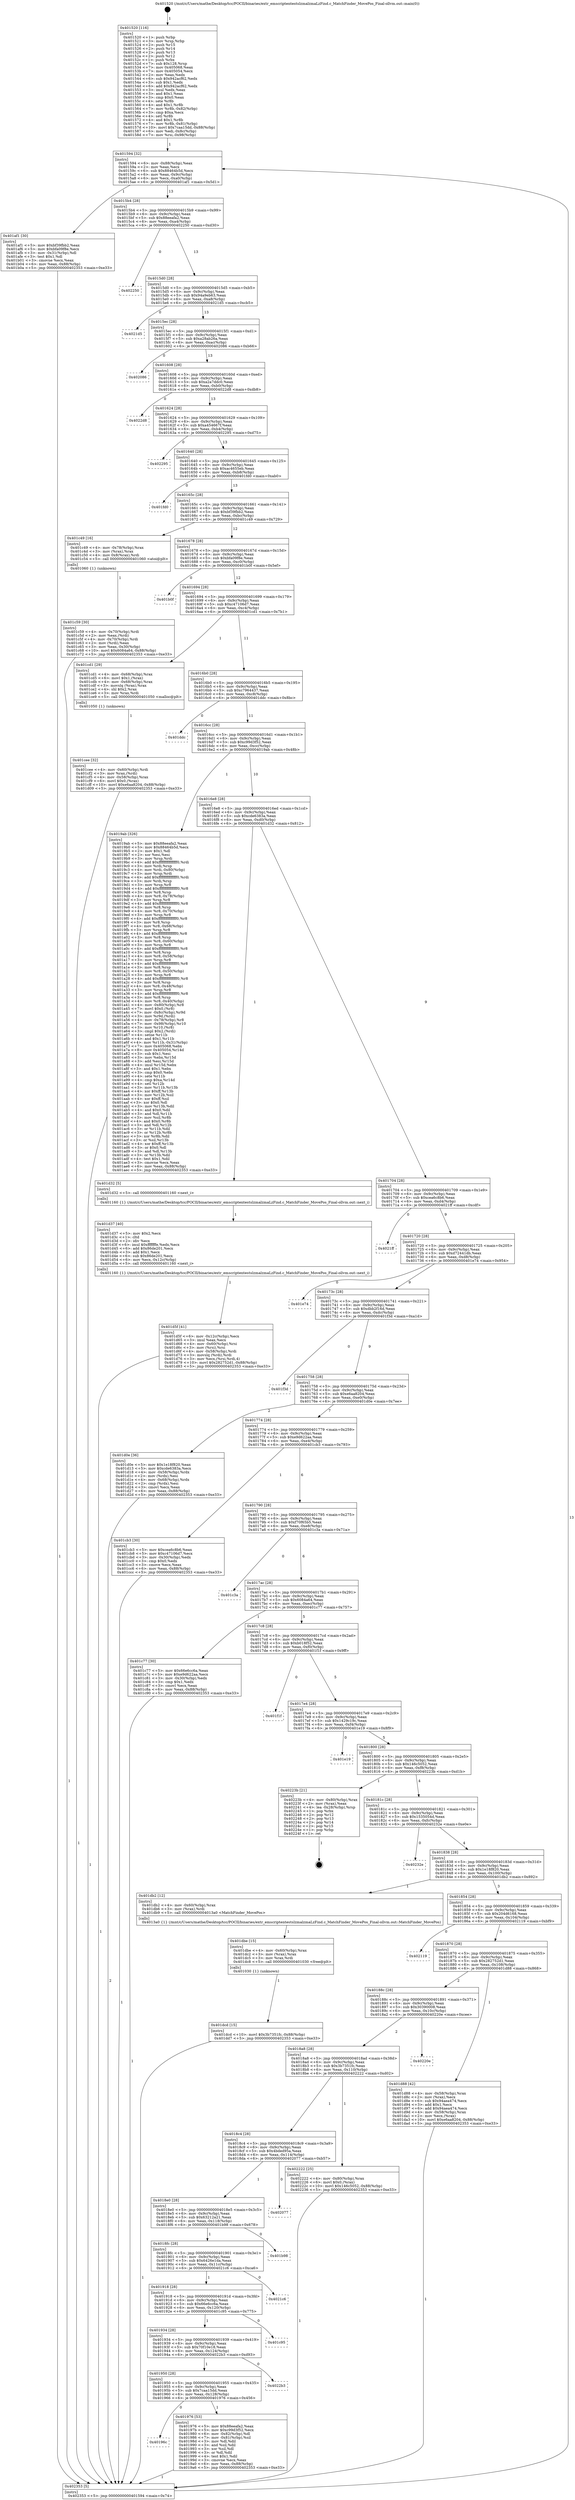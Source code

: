 digraph "0x401520" {
  label = "0x401520 (/mnt/c/Users/mathe/Desktop/tcc/POCII/binaries/extr_emscriptentestslzmalzmaLzFind.c_MatchFinder_MovePos_Final-ollvm.out::main(0))"
  labelloc = "t"
  node[shape=record]

  Entry [label="",width=0.3,height=0.3,shape=circle,fillcolor=black,style=filled]
  "0x401594" [label="{
     0x401594 [32]\l
     | [instrs]\l
     &nbsp;&nbsp;0x401594 \<+6\>: mov -0x88(%rbp),%eax\l
     &nbsp;&nbsp;0x40159a \<+2\>: mov %eax,%ecx\l
     &nbsp;&nbsp;0x40159c \<+6\>: sub $0x88464b5d,%ecx\l
     &nbsp;&nbsp;0x4015a2 \<+6\>: mov %eax,-0x9c(%rbp)\l
     &nbsp;&nbsp;0x4015a8 \<+6\>: mov %ecx,-0xa0(%rbp)\l
     &nbsp;&nbsp;0x4015ae \<+6\>: je 0000000000401af1 \<main+0x5d1\>\l
  }"]
  "0x401af1" [label="{
     0x401af1 [30]\l
     | [instrs]\l
     &nbsp;&nbsp;0x401af1 \<+5\>: mov $0xbf39fbb2,%eax\l
     &nbsp;&nbsp;0x401af6 \<+5\>: mov $0xbfa09f8e,%ecx\l
     &nbsp;&nbsp;0x401afb \<+3\>: mov -0x31(%rbp),%dl\l
     &nbsp;&nbsp;0x401afe \<+3\>: test $0x1,%dl\l
     &nbsp;&nbsp;0x401b01 \<+3\>: cmovne %ecx,%eax\l
     &nbsp;&nbsp;0x401b04 \<+6\>: mov %eax,-0x88(%rbp)\l
     &nbsp;&nbsp;0x401b0a \<+5\>: jmp 0000000000402353 \<main+0xe33\>\l
  }"]
  "0x4015b4" [label="{
     0x4015b4 [28]\l
     | [instrs]\l
     &nbsp;&nbsp;0x4015b4 \<+5\>: jmp 00000000004015b9 \<main+0x99\>\l
     &nbsp;&nbsp;0x4015b9 \<+6\>: mov -0x9c(%rbp),%eax\l
     &nbsp;&nbsp;0x4015bf \<+5\>: sub $0x88eeafa2,%eax\l
     &nbsp;&nbsp;0x4015c4 \<+6\>: mov %eax,-0xa4(%rbp)\l
     &nbsp;&nbsp;0x4015ca \<+6\>: je 0000000000402250 \<main+0xd30\>\l
  }"]
  Exit [label="",width=0.3,height=0.3,shape=circle,fillcolor=black,style=filled,peripheries=2]
  "0x402250" [label="{
     0x402250\l
  }", style=dashed]
  "0x4015d0" [label="{
     0x4015d0 [28]\l
     | [instrs]\l
     &nbsp;&nbsp;0x4015d0 \<+5\>: jmp 00000000004015d5 \<main+0xb5\>\l
     &nbsp;&nbsp;0x4015d5 \<+6\>: mov -0x9c(%rbp),%eax\l
     &nbsp;&nbsp;0x4015db \<+5\>: sub $0x94a9eb63,%eax\l
     &nbsp;&nbsp;0x4015e0 \<+6\>: mov %eax,-0xa8(%rbp)\l
     &nbsp;&nbsp;0x4015e6 \<+6\>: je 00000000004021d5 \<main+0xcb5\>\l
  }"]
  "0x401dcd" [label="{
     0x401dcd [15]\l
     | [instrs]\l
     &nbsp;&nbsp;0x401dcd \<+10\>: movl $0x3b7351fc,-0x88(%rbp)\l
     &nbsp;&nbsp;0x401dd7 \<+5\>: jmp 0000000000402353 \<main+0xe33\>\l
  }"]
  "0x4021d5" [label="{
     0x4021d5\l
  }", style=dashed]
  "0x4015ec" [label="{
     0x4015ec [28]\l
     | [instrs]\l
     &nbsp;&nbsp;0x4015ec \<+5\>: jmp 00000000004015f1 \<main+0xd1\>\l
     &nbsp;&nbsp;0x4015f1 \<+6\>: mov -0x9c(%rbp),%eax\l
     &nbsp;&nbsp;0x4015f7 \<+5\>: sub $0xa28ab26a,%eax\l
     &nbsp;&nbsp;0x4015fc \<+6\>: mov %eax,-0xac(%rbp)\l
     &nbsp;&nbsp;0x401602 \<+6\>: je 0000000000402086 \<main+0xb66\>\l
  }"]
  "0x401dbe" [label="{
     0x401dbe [15]\l
     | [instrs]\l
     &nbsp;&nbsp;0x401dbe \<+4\>: mov -0x60(%rbp),%rax\l
     &nbsp;&nbsp;0x401dc2 \<+3\>: mov (%rax),%rax\l
     &nbsp;&nbsp;0x401dc5 \<+3\>: mov %rax,%rdi\l
     &nbsp;&nbsp;0x401dc8 \<+5\>: call 0000000000401030 \<free@plt\>\l
     | [calls]\l
     &nbsp;&nbsp;0x401030 \{1\} (unknown)\l
  }"]
  "0x402086" [label="{
     0x402086\l
  }", style=dashed]
  "0x401608" [label="{
     0x401608 [28]\l
     | [instrs]\l
     &nbsp;&nbsp;0x401608 \<+5\>: jmp 000000000040160d \<main+0xed\>\l
     &nbsp;&nbsp;0x40160d \<+6\>: mov -0x9c(%rbp),%eax\l
     &nbsp;&nbsp;0x401613 \<+5\>: sub $0xa2a7ddc0,%eax\l
     &nbsp;&nbsp;0x401618 \<+6\>: mov %eax,-0xb0(%rbp)\l
     &nbsp;&nbsp;0x40161e \<+6\>: je 00000000004022d8 \<main+0xdb8\>\l
  }"]
  "0x401d5f" [label="{
     0x401d5f [41]\l
     | [instrs]\l
     &nbsp;&nbsp;0x401d5f \<+6\>: mov -0x12c(%rbp),%ecx\l
     &nbsp;&nbsp;0x401d65 \<+3\>: imul %eax,%ecx\l
     &nbsp;&nbsp;0x401d68 \<+4\>: mov -0x60(%rbp),%rsi\l
     &nbsp;&nbsp;0x401d6c \<+3\>: mov (%rsi),%rsi\l
     &nbsp;&nbsp;0x401d6f \<+4\>: mov -0x58(%rbp),%rdi\l
     &nbsp;&nbsp;0x401d73 \<+3\>: movslq (%rdi),%rdi\l
     &nbsp;&nbsp;0x401d76 \<+3\>: mov %ecx,(%rsi,%rdi,4)\l
     &nbsp;&nbsp;0x401d79 \<+10\>: movl $0x282752d1,-0x88(%rbp)\l
     &nbsp;&nbsp;0x401d83 \<+5\>: jmp 0000000000402353 \<main+0xe33\>\l
  }"]
  "0x4022d8" [label="{
     0x4022d8\l
  }", style=dashed]
  "0x401624" [label="{
     0x401624 [28]\l
     | [instrs]\l
     &nbsp;&nbsp;0x401624 \<+5\>: jmp 0000000000401629 \<main+0x109\>\l
     &nbsp;&nbsp;0x401629 \<+6\>: mov -0x9c(%rbp),%eax\l
     &nbsp;&nbsp;0x40162f \<+5\>: sub $0xa454667f,%eax\l
     &nbsp;&nbsp;0x401634 \<+6\>: mov %eax,-0xb4(%rbp)\l
     &nbsp;&nbsp;0x40163a \<+6\>: je 0000000000402295 \<main+0xd75\>\l
  }"]
  "0x401d37" [label="{
     0x401d37 [40]\l
     | [instrs]\l
     &nbsp;&nbsp;0x401d37 \<+5\>: mov $0x2,%ecx\l
     &nbsp;&nbsp;0x401d3c \<+1\>: cltd\l
     &nbsp;&nbsp;0x401d3d \<+2\>: idiv %ecx\l
     &nbsp;&nbsp;0x401d3f \<+6\>: imul $0xfffffffe,%edx,%ecx\l
     &nbsp;&nbsp;0x401d45 \<+6\>: add $0x86de201,%ecx\l
     &nbsp;&nbsp;0x401d4b \<+3\>: add $0x1,%ecx\l
     &nbsp;&nbsp;0x401d4e \<+6\>: sub $0x86de201,%ecx\l
     &nbsp;&nbsp;0x401d54 \<+6\>: mov %ecx,-0x12c(%rbp)\l
     &nbsp;&nbsp;0x401d5a \<+5\>: call 0000000000401160 \<next_i\>\l
     | [calls]\l
     &nbsp;&nbsp;0x401160 \{1\} (/mnt/c/Users/mathe/Desktop/tcc/POCII/binaries/extr_emscriptentestslzmalzmaLzFind.c_MatchFinder_MovePos_Final-ollvm.out::next_i)\l
  }"]
  "0x402295" [label="{
     0x402295\l
  }", style=dashed]
  "0x401640" [label="{
     0x401640 [28]\l
     | [instrs]\l
     &nbsp;&nbsp;0x401640 \<+5\>: jmp 0000000000401645 \<main+0x125\>\l
     &nbsp;&nbsp;0x401645 \<+6\>: mov -0x9c(%rbp),%eax\l
     &nbsp;&nbsp;0x40164b \<+5\>: sub $0xac4655eb,%eax\l
     &nbsp;&nbsp;0x401650 \<+6\>: mov %eax,-0xb8(%rbp)\l
     &nbsp;&nbsp;0x401656 \<+6\>: je 0000000000401fd0 \<main+0xab0\>\l
  }"]
  "0x401cee" [label="{
     0x401cee [32]\l
     | [instrs]\l
     &nbsp;&nbsp;0x401cee \<+4\>: mov -0x60(%rbp),%rdi\l
     &nbsp;&nbsp;0x401cf2 \<+3\>: mov %rax,(%rdi)\l
     &nbsp;&nbsp;0x401cf5 \<+4\>: mov -0x58(%rbp),%rax\l
     &nbsp;&nbsp;0x401cf9 \<+6\>: movl $0x0,(%rax)\l
     &nbsp;&nbsp;0x401cff \<+10\>: movl $0xe6aa8204,-0x88(%rbp)\l
     &nbsp;&nbsp;0x401d09 \<+5\>: jmp 0000000000402353 \<main+0xe33\>\l
  }"]
  "0x401fd0" [label="{
     0x401fd0\l
  }", style=dashed]
  "0x40165c" [label="{
     0x40165c [28]\l
     | [instrs]\l
     &nbsp;&nbsp;0x40165c \<+5\>: jmp 0000000000401661 \<main+0x141\>\l
     &nbsp;&nbsp;0x401661 \<+6\>: mov -0x9c(%rbp),%eax\l
     &nbsp;&nbsp;0x401667 \<+5\>: sub $0xbf39fbb2,%eax\l
     &nbsp;&nbsp;0x40166c \<+6\>: mov %eax,-0xbc(%rbp)\l
     &nbsp;&nbsp;0x401672 \<+6\>: je 0000000000401c49 \<main+0x729\>\l
  }"]
  "0x401c59" [label="{
     0x401c59 [30]\l
     | [instrs]\l
     &nbsp;&nbsp;0x401c59 \<+4\>: mov -0x70(%rbp),%rdi\l
     &nbsp;&nbsp;0x401c5d \<+2\>: mov %eax,(%rdi)\l
     &nbsp;&nbsp;0x401c5f \<+4\>: mov -0x70(%rbp),%rdi\l
     &nbsp;&nbsp;0x401c63 \<+2\>: mov (%rdi),%eax\l
     &nbsp;&nbsp;0x401c65 \<+3\>: mov %eax,-0x30(%rbp)\l
     &nbsp;&nbsp;0x401c68 \<+10\>: movl $0x6084a64,-0x88(%rbp)\l
     &nbsp;&nbsp;0x401c72 \<+5\>: jmp 0000000000402353 \<main+0xe33\>\l
  }"]
  "0x401c49" [label="{
     0x401c49 [16]\l
     | [instrs]\l
     &nbsp;&nbsp;0x401c49 \<+4\>: mov -0x78(%rbp),%rax\l
     &nbsp;&nbsp;0x401c4d \<+3\>: mov (%rax),%rax\l
     &nbsp;&nbsp;0x401c50 \<+4\>: mov 0x8(%rax),%rdi\l
     &nbsp;&nbsp;0x401c54 \<+5\>: call 0000000000401060 \<atoi@plt\>\l
     | [calls]\l
     &nbsp;&nbsp;0x401060 \{1\} (unknown)\l
  }"]
  "0x401678" [label="{
     0x401678 [28]\l
     | [instrs]\l
     &nbsp;&nbsp;0x401678 \<+5\>: jmp 000000000040167d \<main+0x15d\>\l
     &nbsp;&nbsp;0x40167d \<+6\>: mov -0x9c(%rbp),%eax\l
     &nbsp;&nbsp;0x401683 \<+5\>: sub $0xbfa09f8e,%eax\l
     &nbsp;&nbsp;0x401688 \<+6\>: mov %eax,-0xc0(%rbp)\l
     &nbsp;&nbsp;0x40168e \<+6\>: je 0000000000401b0f \<main+0x5ef\>\l
  }"]
  "0x401520" [label="{
     0x401520 [116]\l
     | [instrs]\l
     &nbsp;&nbsp;0x401520 \<+1\>: push %rbp\l
     &nbsp;&nbsp;0x401521 \<+3\>: mov %rsp,%rbp\l
     &nbsp;&nbsp;0x401524 \<+2\>: push %r15\l
     &nbsp;&nbsp;0x401526 \<+2\>: push %r14\l
     &nbsp;&nbsp;0x401528 \<+2\>: push %r13\l
     &nbsp;&nbsp;0x40152a \<+2\>: push %r12\l
     &nbsp;&nbsp;0x40152c \<+1\>: push %rbx\l
     &nbsp;&nbsp;0x40152d \<+7\>: sub $0x128,%rsp\l
     &nbsp;&nbsp;0x401534 \<+7\>: mov 0x405068,%eax\l
     &nbsp;&nbsp;0x40153b \<+7\>: mov 0x405054,%ecx\l
     &nbsp;&nbsp;0x401542 \<+2\>: mov %eax,%edx\l
     &nbsp;&nbsp;0x401544 \<+6\>: sub $0x942acf62,%edx\l
     &nbsp;&nbsp;0x40154a \<+3\>: sub $0x1,%edx\l
     &nbsp;&nbsp;0x40154d \<+6\>: add $0x942acf62,%edx\l
     &nbsp;&nbsp;0x401553 \<+3\>: imul %edx,%eax\l
     &nbsp;&nbsp;0x401556 \<+3\>: and $0x1,%eax\l
     &nbsp;&nbsp;0x401559 \<+3\>: cmp $0x0,%eax\l
     &nbsp;&nbsp;0x40155c \<+4\>: sete %r8b\l
     &nbsp;&nbsp;0x401560 \<+4\>: and $0x1,%r8b\l
     &nbsp;&nbsp;0x401564 \<+7\>: mov %r8b,-0x82(%rbp)\l
     &nbsp;&nbsp;0x40156b \<+3\>: cmp $0xa,%ecx\l
     &nbsp;&nbsp;0x40156e \<+4\>: setl %r8b\l
     &nbsp;&nbsp;0x401572 \<+4\>: and $0x1,%r8b\l
     &nbsp;&nbsp;0x401576 \<+7\>: mov %r8b,-0x81(%rbp)\l
     &nbsp;&nbsp;0x40157d \<+10\>: movl $0x7caa15dd,-0x88(%rbp)\l
     &nbsp;&nbsp;0x401587 \<+6\>: mov %edi,-0x8c(%rbp)\l
     &nbsp;&nbsp;0x40158d \<+7\>: mov %rsi,-0x98(%rbp)\l
  }"]
  "0x401b0f" [label="{
     0x401b0f\l
  }", style=dashed]
  "0x401694" [label="{
     0x401694 [28]\l
     | [instrs]\l
     &nbsp;&nbsp;0x401694 \<+5\>: jmp 0000000000401699 \<main+0x179\>\l
     &nbsp;&nbsp;0x401699 \<+6\>: mov -0x9c(%rbp),%eax\l
     &nbsp;&nbsp;0x40169f \<+5\>: sub $0xc47106d7,%eax\l
     &nbsp;&nbsp;0x4016a4 \<+6\>: mov %eax,-0xc4(%rbp)\l
     &nbsp;&nbsp;0x4016aa \<+6\>: je 0000000000401cd1 \<main+0x7b1\>\l
  }"]
  "0x402353" [label="{
     0x402353 [5]\l
     | [instrs]\l
     &nbsp;&nbsp;0x402353 \<+5\>: jmp 0000000000401594 \<main+0x74\>\l
  }"]
  "0x401cd1" [label="{
     0x401cd1 [29]\l
     | [instrs]\l
     &nbsp;&nbsp;0x401cd1 \<+4\>: mov -0x68(%rbp),%rax\l
     &nbsp;&nbsp;0x401cd5 \<+6\>: movl $0x1,(%rax)\l
     &nbsp;&nbsp;0x401cdb \<+4\>: mov -0x68(%rbp),%rax\l
     &nbsp;&nbsp;0x401cdf \<+3\>: movslq (%rax),%rax\l
     &nbsp;&nbsp;0x401ce2 \<+4\>: shl $0x2,%rax\l
     &nbsp;&nbsp;0x401ce6 \<+3\>: mov %rax,%rdi\l
     &nbsp;&nbsp;0x401ce9 \<+5\>: call 0000000000401050 \<malloc@plt\>\l
     | [calls]\l
     &nbsp;&nbsp;0x401050 \{1\} (unknown)\l
  }"]
  "0x4016b0" [label="{
     0x4016b0 [28]\l
     | [instrs]\l
     &nbsp;&nbsp;0x4016b0 \<+5\>: jmp 00000000004016b5 \<main+0x195\>\l
     &nbsp;&nbsp;0x4016b5 \<+6\>: mov -0x9c(%rbp),%eax\l
     &nbsp;&nbsp;0x4016bb \<+5\>: sub $0xc7964437,%eax\l
     &nbsp;&nbsp;0x4016c0 \<+6\>: mov %eax,-0xc8(%rbp)\l
     &nbsp;&nbsp;0x4016c6 \<+6\>: je 0000000000401ddc \<main+0x8bc\>\l
  }"]
  "0x40196c" [label="{
     0x40196c\l
  }", style=dashed]
  "0x401ddc" [label="{
     0x401ddc\l
  }", style=dashed]
  "0x4016cc" [label="{
     0x4016cc [28]\l
     | [instrs]\l
     &nbsp;&nbsp;0x4016cc \<+5\>: jmp 00000000004016d1 \<main+0x1b1\>\l
     &nbsp;&nbsp;0x4016d1 \<+6\>: mov -0x9c(%rbp),%eax\l
     &nbsp;&nbsp;0x4016d7 \<+5\>: sub $0xc99d3f52,%eax\l
     &nbsp;&nbsp;0x4016dc \<+6\>: mov %eax,-0xcc(%rbp)\l
     &nbsp;&nbsp;0x4016e2 \<+6\>: je 00000000004019ab \<main+0x48b\>\l
  }"]
  "0x401976" [label="{
     0x401976 [53]\l
     | [instrs]\l
     &nbsp;&nbsp;0x401976 \<+5\>: mov $0x88eeafa2,%eax\l
     &nbsp;&nbsp;0x40197b \<+5\>: mov $0xc99d3f52,%ecx\l
     &nbsp;&nbsp;0x401980 \<+6\>: mov -0x82(%rbp),%dl\l
     &nbsp;&nbsp;0x401986 \<+7\>: mov -0x81(%rbp),%sil\l
     &nbsp;&nbsp;0x40198d \<+3\>: mov %dl,%dil\l
     &nbsp;&nbsp;0x401990 \<+3\>: and %sil,%dil\l
     &nbsp;&nbsp;0x401993 \<+3\>: xor %sil,%dl\l
     &nbsp;&nbsp;0x401996 \<+3\>: or %dl,%dil\l
     &nbsp;&nbsp;0x401999 \<+4\>: test $0x1,%dil\l
     &nbsp;&nbsp;0x40199d \<+3\>: cmovne %ecx,%eax\l
     &nbsp;&nbsp;0x4019a0 \<+6\>: mov %eax,-0x88(%rbp)\l
     &nbsp;&nbsp;0x4019a6 \<+5\>: jmp 0000000000402353 \<main+0xe33\>\l
  }"]
  "0x4019ab" [label="{
     0x4019ab [326]\l
     | [instrs]\l
     &nbsp;&nbsp;0x4019ab \<+5\>: mov $0x88eeafa2,%eax\l
     &nbsp;&nbsp;0x4019b0 \<+5\>: mov $0x88464b5d,%ecx\l
     &nbsp;&nbsp;0x4019b5 \<+2\>: mov $0x1,%dl\l
     &nbsp;&nbsp;0x4019b7 \<+2\>: xor %esi,%esi\l
     &nbsp;&nbsp;0x4019b9 \<+3\>: mov %rsp,%rdi\l
     &nbsp;&nbsp;0x4019bc \<+4\>: add $0xfffffffffffffff0,%rdi\l
     &nbsp;&nbsp;0x4019c0 \<+3\>: mov %rdi,%rsp\l
     &nbsp;&nbsp;0x4019c3 \<+4\>: mov %rdi,-0x80(%rbp)\l
     &nbsp;&nbsp;0x4019c7 \<+3\>: mov %rsp,%rdi\l
     &nbsp;&nbsp;0x4019ca \<+4\>: add $0xfffffffffffffff0,%rdi\l
     &nbsp;&nbsp;0x4019ce \<+3\>: mov %rdi,%rsp\l
     &nbsp;&nbsp;0x4019d1 \<+3\>: mov %rsp,%r8\l
     &nbsp;&nbsp;0x4019d4 \<+4\>: add $0xfffffffffffffff0,%r8\l
     &nbsp;&nbsp;0x4019d8 \<+3\>: mov %r8,%rsp\l
     &nbsp;&nbsp;0x4019db \<+4\>: mov %r8,-0x78(%rbp)\l
     &nbsp;&nbsp;0x4019df \<+3\>: mov %rsp,%r8\l
     &nbsp;&nbsp;0x4019e2 \<+4\>: add $0xfffffffffffffff0,%r8\l
     &nbsp;&nbsp;0x4019e6 \<+3\>: mov %r8,%rsp\l
     &nbsp;&nbsp;0x4019e9 \<+4\>: mov %r8,-0x70(%rbp)\l
     &nbsp;&nbsp;0x4019ed \<+3\>: mov %rsp,%r8\l
     &nbsp;&nbsp;0x4019f0 \<+4\>: add $0xfffffffffffffff0,%r8\l
     &nbsp;&nbsp;0x4019f4 \<+3\>: mov %r8,%rsp\l
     &nbsp;&nbsp;0x4019f7 \<+4\>: mov %r8,-0x68(%rbp)\l
     &nbsp;&nbsp;0x4019fb \<+3\>: mov %rsp,%r8\l
     &nbsp;&nbsp;0x4019fe \<+4\>: add $0xfffffffffffffff0,%r8\l
     &nbsp;&nbsp;0x401a02 \<+3\>: mov %r8,%rsp\l
     &nbsp;&nbsp;0x401a05 \<+4\>: mov %r8,-0x60(%rbp)\l
     &nbsp;&nbsp;0x401a09 \<+3\>: mov %rsp,%r8\l
     &nbsp;&nbsp;0x401a0c \<+4\>: add $0xfffffffffffffff0,%r8\l
     &nbsp;&nbsp;0x401a10 \<+3\>: mov %r8,%rsp\l
     &nbsp;&nbsp;0x401a13 \<+4\>: mov %r8,-0x58(%rbp)\l
     &nbsp;&nbsp;0x401a17 \<+3\>: mov %rsp,%r8\l
     &nbsp;&nbsp;0x401a1a \<+4\>: add $0xfffffffffffffff0,%r8\l
     &nbsp;&nbsp;0x401a1e \<+3\>: mov %r8,%rsp\l
     &nbsp;&nbsp;0x401a21 \<+4\>: mov %r8,-0x50(%rbp)\l
     &nbsp;&nbsp;0x401a25 \<+3\>: mov %rsp,%r8\l
     &nbsp;&nbsp;0x401a28 \<+4\>: add $0xfffffffffffffff0,%r8\l
     &nbsp;&nbsp;0x401a2c \<+3\>: mov %r8,%rsp\l
     &nbsp;&nbsp;0x401a2f \<+4\>: mov %r8,-0x48(%rbp)\l
     &nbsp;&nbsp;0x401a33 \<+3\>: mov %rsp,%r8\l
     &nbsp;&nbsp;0x401a36 \<+4\>: add $0xfffffffffffffff0,%r8\l
     &nbsp;&nbsp;0x401a3a \<+3\>: mov %r8,%rsp\l
     &nbsp;&nbsp;0x401a3d \<+4\>: mov %r8,-0x40(%rbp)\l
     &nbsp;&nbsp;0x401a41 \<+4\>: mov -0x80(%rbp),%r8\l
     &nbsp;&nbsp;0x401a45 \<+7\>: movl $0x0,(%r8)\l
     &nbsp;&nbsp;0x401a4c \<+7\>: mov -0x8c(%rbp),%r9d\l
     &nbsp;&nbsp;0x401a53 \<+3\>: mov %r9d,(%rdi)\l
     &nbsp;&nbsp;0x401a56 \<+4\>: mov -0x78(%rbp),%r8\l
     &nbsp;&nbsp;0x401a5a \<+7\>: mov -0x98(%rbp),%r10\l
     &nbsp;&nbsp;0x401a61 \<+3\>: mov %r10,(%r8)\l
     &nbsp;&nbsp;0x401a64 \<+3\>: cmpl $0x2,(%rdi)\l
     &nbsp;&nbsp;0x401a67 \<+4\>: setne %r11b\l
     &nbsp;&nbsp;0x401a6b \<+4\>: and $0x1,%r11b\l
     &nbsp;&nbsp;0x401a6f \<+4\>: mov %r11b,-0x31(%rbp)\l
     &nbsp;&nbsp;0x401a73 \<+7\>: mov 0x405068,%ebx\l
     &nbsp;&nbsp;0x401a7a \<+8\>: mov 0x405054,%r14d\l
     &nbsp;&nbsp;0x401a82 \<+3\>: sub $0x1,%esi\l
     &nbsp;&nbsp;0x401a85 \<+3\>: mov %ebx,%r15d\l
     &nbsp;&nbsp;0x401a88 \<+3\>: add %esi,%r15d\l
     &nbsp;&nbsp;0x401a8b \<+4\>: imul %r15d,%ebx\l
     &nbsp;&nbsp;0x401a8f \<+3\>: and $0x1,%ebx\l
     &nbsp;&nbsp;0x401a92 \<+3\>: cmp $0x0,%ebx\l
     &nbsp;&nbsp;0x401a95 \<+4\>: sete %r11b\l
     &nbsp;&nbsp;0x401a99 \<+4\>: cmp $0xa,%r14d\l
     &nbsp;&nbsp;0x401a9d \<+4\>: setl %r12b\l
     &nbsp;&nbsp;0x401aa1 \<+3\>: mov %r11b,%r13b\l
     &nbsp;&nbsp;0x401aa4 \<+4\>: xor $0xff,%r13b\l
     &nbsp;&nbsp;0x401aa8 \<+3\>: mov %r12b,%sil\l
     &nbsp;&nbsp;0x401aab \<+4\>: xor $0xff,%sil\l
     &nbsp;&nbsp;0x401aaf \<+3\>: xor $0x0,%dl\l
     &nbsp;&nbsp;0x401ab2 \<+3\>: mov %r13b,%dil\l
     &nbsp;&nbsp;0x401ab5 \<+4\>: and $0x0,%dil\l
     &nbsp;&nbsp;0x401ab9 \<+3\>: and %dl,%r11b\l
     &nbsp;&nbsp;0x401abc \<+3\>: mov %sil,%r8b\l
     &nbsp;&nbsp;0x401abf \<+4\>: and $0x0,%r8b\l
     &nbsp;&nbsp;0x401ac3 \<+3\>: and %dl,%r12b\l
     &nbsp;&nbsp;0x401ac6 \<+3\>: or %r11b,%dil\l
     &nbsp;&nbsp;0x401ac9 \<+3\>: or %r12b,%r8b\l
     &nbsp;&nbsp;0x401acc \<+3\>: xor %r8b,%dil\l
     &nbsp;&nbsp;0x401acf \<+3\>: or %sil,%r13b\l
     &nbsp;&nbsp;0x401ad2 \<+4\>: xor $0xff,%r13b\l
     &nbsp;&nbsp;0x401ad6 \<+3\>: or $0x0,%dl\l
     &nbsp;&nbsp;0x401ad9 \<+3\>: and %dl,%r13b\l
     &nbsp;&nbsp;0x401adc \<+3\>: or %r13b,%dil\l
     &nbsp;&nbsp;0x401adf \<+4\>: test $0x1,%dil\l
     &nbsp;&nbsp;0x401ae3 \<+3\>: cmovne %ecx,%eax\l
     &nbsp;&nbsp;0x401ae6 \<+6\>: mov %eax,-0x88(%rbp)\l
     &nbsp;&nbsp;0x401aec \<+5\>: jmp 0000000000402353 \<main+0xe33\>\l
  }"]
  "0x4016e8" [label="{
     0x4016e8 [28]\l
     | [instrs]\l
     &nbsp;&nbsp;0x4016e8 \<+5\>: jmp 00000000004016ed \<main+0x1cd\>\l
     &nbsp;&nbsp;0x4016ed \<+6\>: mov -0x9c(%rbp),%eax\l
     &nbsp;&nbsp;0x4016f3 \<+5\>: sub $0xcde6383a,%eax\l
     &nbsp;&nbsp;0x4016f8 \<+6\>: mov %eax,-0xd0(%rbp)\l
     &nbsp;&nbsp;0x4016fe \<+6\>: je 0000000000401d32 \<main+0x812\>\l
  }"]
  "0x401950" [label="{
     0x401950 [28]\l
     | [instrs]\l
     &nbsp;&nbsp;0x401950 \<+5\>: jmp 0000000000401955 \<main+0x435\>\l
     &nbsp;&nbsp;0x401955 \<+6\>: mov -0x9c(%rbp),%eax\l
     &nbsp;&nbsp;0x40195b \<+5\>: sub $0x7caa15dd,%eax\l
     &nbsp;&nbsp;0x401960 \<+6\>: mov %eax,-0x128(%rbp)\l
     &nbsp;&nbsp;0x401966 \<+6\>: je 0000000000401976 \<main+0x456\>\l
  }"]
  "0x401d32" [label="{
     0x401d32 [5]\l
     | [instrs]\l
     &nbsp;&nbsp;0x401d32 \<+5\>: call 0000000000401160 \<next_i\>\l
     | [calls]\l
     &nbsp;&nbsp;0x401160 \{1\} (/mnt/c/Users/mathe/Desktop/tcc/POCII/binaries/extr_emscriptentestslzmalzmaLzFind.c_MatchFinder_MovePos_Final-ollvm.out::next_i)\l
  }"]
  "0x401704" [label="{
     0x401704 [28]\l
     | [instrs]\l
     &nbsp;&nbsp;0x401704 \<+5\>: jmp 0000000000401709 \<main+0x1e9\>\l
     &nbsp;&nbsp;0x401709 \<+6\>: mov -0x9c(%rbp),%eax\l
     &nbsp;&nbsp;0x40170f \<+5\>: sub $0xcea6c8b6,%eax\l
     &nbsp;&nbsp;0x401714 \<+6\>: mov %eax,-0xd4(%rbp)\l
     &nbsp;&nbsp;0x40171a \<+6\>: je 00000000004021ff \<main+0xcdf\>\l
  }"]
  "0x4022b3" [label="{
     0x4022b3\l
  }", style=dashed]
  "0x4021ff" [label="{
     0x4021ff\l
  }", style=dashed]
  "0x401720" [label="{
     0x401720 [28]\l
     | [instrs]\l
     &nbsp;&nbsp;0x401720 \<+5\>: jmp 0000000000401725 \<main+0x205\>\l
     &nbsp;&nbsp;0x401725 \<+6\>: mov -0x9c(%rbp),%eax\l
     &nbsp;&nbsp;0x40172b \<+5\>: sub $0xd72441db,%eax\l
     &nbsp;&nbsp;0x401730 \<+6\>: mov %eax,-0xd8(%rbp)\l
     &nbsp;&nbsp;0x401736 \<+6\>: je 0000000000401e74 \<main+0x954\>\l
  }"]
  "0x401934" [label="{
     0x401934 [28]\l
     | [instrs]\l
     &nbsp;&nbsp;0x401934 \<+5\>: jmp 0000000000401939 \<main+0x419\>\l
     &nbsp;&nbsp;0x401939 \<+6\>: mov -0x9c(%rbp),%eax\l
     &nbsp;&nbsp;0x40193f \<+5\>: sub $0x70f10e18,%eax\l
     &nbsp;&nbsp;0x401944 \<+6\>: mov %eax,-0x124(%rbp)\l
     &nbsp;&nbsp;0x40194a \<+6\>: je 00000000004022b3 \<main+0xd93\>\l
  }"]
  "0x401e74" [label="{
     0x401e74\l
  }", style=dashed]
  "0x40173c" [label="{
     0x40173c [28]\l
     | [instrs]\l
     &nbsp;&nbsp;0x40173c \<+5\>: jmp 0000000000401741 \<main+0x221\>\l
     &nbsp;&nbsp;0x401741 \<+6\>: mov -0x9c(%rbp),%eax\l
     &nbsp;&nbsp;0x401747 \<+5\>: sub $0xdbb2f16d,%eax\l
     &nbsp;&nbsp;0x40174c \<+6\>: mov %eax,-0xdc(%rbp)\l
     &nbsp;&nbsp;0x401752 \<+6\>: je 0000000000401f3d \<main+0xa1d\>\l
  }"]
  "0x401c95" [label="{
     0x401c95\l
  }", style=dashed]
  "0x401f3d" [label="{
     0x401f3d\l
  }", style=dashed]
  "0x401758" [label="{
     0x401758 [28]\l
     | [instrs]\l
     &nbsp;&nbsp;0x401758 \<+5\>: jmp 000000000040175d \<main+0x23d\>\l
     &nbsp;&nbsp;0x40175d \<+6\>: mov -0x9c(%rbp),%eax\l
     &nbsp;&nbsp;0x401763 \<+5\>: sub $0xe6aa8204,%eax\l
     &nbsp;&nbsp;0x401768 \<+6\>: mov %eax,-0xe0(%rbp)\l
     &nbsp;&nbsp;0x40176e \<+6\>: je 0000000000401d0e \<main+0x7ee\>\l
  }"]
  "0x401918" [label="{
     0x401918 [28]\l
     | [instrs]\l
     &nbsp;&nbsp;0x401918 \<+5\>: jmp 000000000040191d \<main+0x3fd\>\l
     &nbsp;&nbsp;0x40191d \<+6\>: mov -0x9c(%rbp),%eax\l
     &nbsp;&nbsp;0x401923 \<+5\>: sub $0x66e6cc6a,%eax\l
     &nbsp;&nbsp;0x401928 \<+6\>: mov %eax,-0x120(%rbp)\l
     &nbsp;&nbsp;0x40192e \<+6\>: je 0000000000401c95 \<main+0x775\>\l
  }"]
  "0x401d0e" [label="{
     0x401d0e [36]\l
     | [instrs]\l
     &nbsp;&nbsp;0x401d0e \<+5\>: mov $0x1e18f820,%eax\l
     &nbsp;&nbsp;0x401d13 \<+5\>: mov $0xcde6383a,%ecx\l
     &nbsp;&nbsp;0x401d18 \<+4\>: mov -0x58(%rbp),%rdx\l
     &nbsp;&nbsp;0x401d1c \<+2\>: mov (%rdx),%esi\l
     &nbsp;&nbsp;0x401d1e \<+4\>: mov -0x68(%rbp),%rdx\l
     &nbsp;&nbsp;0x401d22 \<+2\>: cmp (%rdx),%esi\l
     &nbsp;&nbsp;0x401d24 \<+3\>: cmovl %ecx,%eax\l
     &nbsp;&nbsp;0x401d27 \<+6\>: mov %eax,-0x88(%rbp)\l
     &nbsp;&nbsp;0x401d2d \<+5\>: jmp 0000000000402353 \<main+0xe33\>\l
  }"]
  "0x401774" [label="{
     0x401774 [28]\l
     | [instrs]\l
     &nbsp;&nbsp;0x401774 \<+5\>: jmp 0000000000401779 \<main+0x259\>\l
     &nbsp;&nbsp;0x401779 \<+6\>: mov -0x9c(%rbp),%eax\l
     &nbsp;&nbsp;0x40177f \<+5\>: sub $0xe9d622aa,%eax\l
     &nbsp;&nbsp;0x401784 \<+6\>: mov %eax,-0xe4(%rbp)\l
     &nbsp;&nbsp;0x40178a \<+6\>: je 0000000000401cb3 \<main+0x793\>\l
  }"]
  "0x4021c6" [label="{
     0x4021c6\l
  }", style=dashed]
  "0x401cb3" [label="{
     0x401cb3 [30]\l
     | [instrs]\l
     &nbsp;&nbsp;0x401cb3 \<+5\>: mov $0xcea6c8b6,%eax\l
     &nbsp;&nbsp;0x401cb8 \<+5\>: mov $0xc47106d7,%ecx\l
     &nbsp;&nbsp;0x401cbd \<+3\>: mov -0x30(%rbp),%edx\l
     &nbsp;&nbsp;0x401cc0 \<+3\>: cmp $0x0,%edx\l
     &nbsp;&nbsp;0x401cc3 \<+3\>: cmove %ecx,%eax\l
     &nbsp;&nbsp;0x401cc6 \<+6\>: mov %eax,-0x88(%rbp)\l
     &nbsp;&nbsp;0x401ccc \<+5\>: jmp 0000000000402353 \<main+0xe33\>\l
  }"]
  "0x401790" [label="{
     0x401790 [28]\l
     | [instrs]\l
     &nbsp;&nbsp;0x401790 \<+5\>: jmp 0000000000401795 \<main+0x275\>\l
     &nbsp;&nbsp;0x401795 \<+6\>: mov -0x9c(%rbp),%eax\l
     &nbsp;&nbsp;0x40179b \<+5\>: sub $0xf70f65b5,%eax\l
     &nbsp;&nbsp;0x4017a0 \<+6\>: mov %eax,-0xe8(%rbp)\l
     &nbsp;&nbsp;0x4017a6 \<+6\>: je 0000000000401c3a \<main+0x71a\>\l
  }"]
  "0x4018fc" [label="{
     0x4018fc [28]\l
     | [instrs]\l
     &nbsp;&nbsp;0x4018fc \<+5\>: jmp 0000000000401901 \<main+0x3e1\>\l
     &nbsp;&nbsp;0x401901 \<+6\>: mov -0x9c(%rbp),%eax\l
     &nbsp;&nbsp;0x401907 \<+5\>: sub $0x6426e1da,%eax\l
     &nbsp;&nbsp;0x40190c \<+6\>: mov %eax,-0x11c(%rbp)\l
     &nbsp;&nbsp;0x401912 \<+6\>: je 00000000004021c6 \<main+0xca6\>\l
  }"]
  "0x401c3a" [label="{
     0x401c3a\l
  }", style=dashed]
  "0x4017ac" [label="{
     0x4017ac [28]\l
     | [instrs]\l
     &nbsp;&nbsp;0x4017ac \<+5\>: jmp 00000000004017b1 \<main+0x291\>\l
     &nbsp;&nbsp;0x4017b1 \<+6\>: mov -0x9c(%rbp),%eax\l
     &nbsp;&nbsp;0x4017b7 \<+5\>: sub $0x6084a64,%eax\l
     &nbsp;&nbsp;0x4017bc \<+6\>: mov %eax,-0xec(%rbp)\l
     &nbsp;&nbsp;0x4017c2 \<+6\>: je 0000000000401c77 \<main+0x757\>\l
  }"]
  "0x401b98" [label="{
     0x401b98\l
  }", style=dashed]
  "0x401c77" [label="{
     0x401c77 [30]\l
     | [instrs]\l
     &nbsp;&nbsp;0x401c77 \<+5\>: mov $0x66e6cc6a,%eax\l
     &nbsp;&nbsp;0x401c7c \<+5\>: mov $0xe9d622aa,%ecx\l
     &nbsp;&nbsp;0x401c81 \<+3\>: mov -0x30(%rbp),%edx\l
     &nbsp;&nbsp;0x401c84 \<+3\>: cmp $0x1,%edx\l
     &nbsp;&nbsp;0x401c87 \<+3\>: cmovl %ecx,%eax\l
     &nbsp;&nbsp;0x401c8a \<+6\>: mov %eax,-0x88(%rbp)\l
     &nbsp;&nbsp;0x401c90 \<+5\>: jmp 0000000000402353 \<main+0xe33\>\l
  }"]
  "0x4017c8" [label="{
     0x4017c8 [28]\l
     | [instrs]\l
     &nbsp;&nbsp;0x4017c8 \<+5\>: jmp 00000000004017cd \<main+0x2ad\>\l
     &nbsp;&nbsp;0x4017cd \<+6\>: mov -0x9c(%rbp),%eax\l
     &nbsp;&nbsp;0x4017d3 \<+5\>: sub $0xb018f52,%eax\l
     &nbsp;&nbsp;0x4017d8 \<+6\>: mov %eax,-0xf0(%rbp)\l
     &nbsp;&nbsp;0x4017de \<+6\>: je 0000000000401f1f \<main+0x9ff\>\l
  }"]
  "0x4018e0" [label="{
     0x4018e0 [28]\l
     | [instrs]\l
     &nbsp;&nbsp;0x4018e0 \<+5\>: jmp 00000000004018e5 \<main+0x3c5\>\l
     &nbsp;&nbsp;0x4018e5 \<+6\>: mov -0x9c(%rbp),%eax\l
     &nbsp;&nbsp;0x4018eb \<+5\>: sub $0x63212a21,%eax\l
     &nbsp;&nbsp;0x4018f0 \<+6\>: mov %eax,-0x118(%rbp)\l
     &nbsp;&nbsp;0x4018f6 \<+6\>: je 0000000000401b98 \<main+0x678\>\l
  }"]
  "0x401f1f" [label="{
     0x401f1f\l
  }", style=dashed]
  "0x4017e4" [label="{
     0x4017e4 [28]\l
     | [instrs]\l
     &nbsp;&nbsp;0x4017e4 \<+5\>: jmp 00000000004017e9 \<main+0x2c9\>\l
     &nbsp;&nbsp;0x4017e9 \<+6\>: mov -0x9c(%rbp),%eax\l
     &nbsp;&nbsp;0x4017ef \<+5\>: sub $0x1429c19c,%eax\l
     &nbsp;&nbsp;0x4017f4 \<+6\>: mov %eax,-0xf4(%rbp)\l
     &nbsp;&nbsp;0x4017fa \<+6\>: je 0000000000401e19 \<main+0x8f9\>\l
  }"]
  "0x402077" [label="{
     0x402077\l
  }", style=dashed]
  "0x401e19" [label="{
     0x401e19\l
  }", style=dashed]
  "0x401800" [label="{
     0x401800 [28]\l
     | [instrs]\l
     &nbsp;&nbsp;0x401800 \<+5\>: jmp 0000000000401805 \<main+0x2e5\>\l
     &nbsp;&nbsp;0x401805 \<+6\>: mov -0x9c(%rbp),%eax\l
     &nbsp;&nbsp;0x40180b \<+5\>: sub $0x146c5052,%eax\l
     &nbsp;&nbsp;0x401810 \<+6\>: mov %eax,-0xf8(%rbp)\l
     &nbsp;&nbsp;0x401816 \<+6\>: je 000000000040223b \<main+0xd1b\>\l
  }"]
  "0x4018c4" [label="{
     0x4018c4 [28]\l
     | [instrs]\l
     &nbsp;&nbsp;0x4018c4 \<+5\>: jmp 00000000004018c9 \<main+0x3a9\>\l
     &nbsp;&nbsp;0x4018c9 \<+6\>: mov -0x9c(%rbp),%eax\l
     &nbsp;&nbsp;0x4018cf \<+5\>: sub $0x4bded95a,%eax\l
     &nbsp;&nbsp;0x4018d4 \<+6\>: mov %eax,-0x114(%rbp)\l
     &nbsp;&nbsp;0x4018da \<+6\>: je 0000000000402077 \<main+0xb57\>\l
  }"]
  "0x40223b" [label="{
     0x40223b [21]\l
     | [instrs]\l
     &nbsp;&nbsp;0x40223b \<+4\>: mov -0x80(%rbp),%rax\l
     &nbsp;&nbsp;0x40223f \<+2\>: mov (%rax),%eax\l
     &nbsp;&nbsp;0x402241 \<+4\>: lea -0x28(%rbp),%rsp\l
     &nbsp;&nbsp;0x402245 \<+1\>: pop %rbx\l
     &nbsp;&nbsp;0x402246 \<+2\>: pop %r12\l
     &nbsp;&nbsp;0x402248 \<+2\>: pop %r13\l
     &nbsp;&nbsp;0x40224a \<+2\>: pop %r14\l
     &nbsp;&nbsp;0x40224c \<+2\>: pop %r15\l
     &nbsp;&nbsp;0x40224e \<+1\>: pop %rbp\l
     &nbsp;&nbsp;0x40224f \<+1\>: ret\l
  }"]
  "0x40181c" [label="{
     0x40181c [28]\l
     | [instrs]\l
     &nbsp;&nbsp;0x40181c \<+5\>: jmp 0000000000401821 \<main+0x301\>\l
     &nbsp;&nbsp;0x401821 \<+6\>: mov -0x9c(%rbp),%eax\l
     &nbsp;&nbsp;0x401827 \<+5\>: sub $0x1535054d,%eax\l
     &nbsp;&nbsp;0x40182c \<+6\>: mov %eax,-0xfc(%rbp)\l
     &nbsp;&nbsp;0x401832 \<+6\>: je 000000000040232e \<main+0xe0e\>\l
  }"]
  "0x402222" [label="{
     0x402222 [25]\l
     | [instrs]\l
     &nbsp;&nbsp;0x402222 \<+4\>: mov -0x80(%rbp),%rax\l
     &nbsp;&nbsp;0x402226 \<+6\>: movl $0x0,(%rax)\l
     &nbsp;&nbsp;0x40222c \<+10\>: movl $0x146c5052,-0x88(%rbp)\l
     &nbsp;&nbsp;0x402236 \<+5\>: jmp 0000000000402353 \<main+0xe33\>\l
  }"]
  "0x40232e" [label="{
     0x40232e\l
  }", style=dashed]
  "0x401838" [label="{
     0x401838 [28]\l
     | [instrs]\l
     &nbsp;&nbsp;0x401838 \<+5\>: jmp 000000000040183d \<main+0x31d\>\l
     &nbsp;&nbsp;0x40183d \<+6\>: mov -0x9c(%rbp),%eax\l
     &nbsp;&nbsp;0x401843 \<+5\>: sub $0x1e18f820,%eax\l
     &nbsp;&nbsp;0x401848 \<+6\>: mov %eax,-0x100(%rbp)\l
     &nbsp;&nbsp;0x40184e \<+6\>: je 0000000000401db2 \<main+0x892\>\l
  }"]
  "0x4018a8" [label="{
     0x4018a8 [28]\l
     | [instrs]\l
     &nbsp;&nbsp;0x4018a8 \<+5\>: jmp 00000000004018ad \<main+0x38d\>\l
     &nbsp;&nbsp;0x4018ad \<+6\>: mov -0x9c(%rbp),%eax\l
     &nbsp;&nbsp;0x4018b3 \<+5\>: sub $0x3b7351fc,%eax\l
     &nbsp;&nbsp;0x4018b8 \<+6\>: mov %eax,-0x110(%rbp)\l
     &nbsp;&nbsp;0x4018be \<+6\>: je 0000000000402222 \<main+0xd02\>\l
  }"]
  "0x401db2" [label="{
     0x401db2 [12]\l
     | [instrs]\l
     &nbsp;&nbsp;0x401db2 \<+4\>: mov -0x60(%rbp),%rax\l
     &nbsp;&nbsp;0x401db6 \<+3\>: mov (%rax),%rdi\l
     &nbsp;&nbsp;0x401db9 \<+5\>: call 00000000004013a0 \<MatchFinder_MovePos\>\l
     | [calls]\l
     &nbsp;&nbsp;0x4013a0 \{1\} (/mnt/c/Users/mathe/Desktop/tcc/POCII/binaries/extr_emscriptentestslzmalzmaLzFind.c_MatchFinder_MovePos_Final-ollvm.out::MatchFinder_MovePos)\l
  }"]
  "0x401854" [label="{
     0x401854 [28]\l
     | [instrs]\l
     &nbsp;&nbsp;0x401854 \<+5\>: jmp 0000000000401859 \<main+0x339\>\l
     &nbsp;&nbsp;0x401859 \<+6\>: mov -0x9c(%rbp),%eax\l
     &nbsp;&nbsp;0x40185f \<+5\>: sub $0x204d6168,%eax\l
     &nbsp;&nbsp;0x401864 \<+6\>: mov %eax,-0x104(%rbp)\l
     &nbsp;&nbsp;0x40186a \<+6\>: je 0000000000402119 \<main+0xbf9\>\l
  }"]
  "0x40220e" [label="{
     0x40220e\l
  }", style=dashed]
  "0x402119" [label="{
     0x402119\l
  }", style=dashed]
  "0x401870" [label="{
     0x401870 [28]\l
     | [instrs]\l
     &nbsp;&nbsp;0x401870 \<+5\>: jmp 0000000000401875 \<main+0x355\>\l
     &nbsp;&nbsp;0x401875 \<+6\>: mov -0x9c(%rbp),%eax\l
     &nbsp;&nbsp;0x40187b \<+5\>: sub $0x282752d1,%eax\l
     &nbsp;&nbsp;0x401880 \<+6\>: mov %eax,-0x108(%rbp)\l
     &nbsp;&nbsp;0x401886 \<+6\>: je 0000000000401d88 \<main+0x868\>\l
  }"]
  "0x40188c" [label="{
     0x40188c [28]\l
     | [instrs]\l
     &nbsp;&nbsp;0x40188c \<+5\>: jmp 0000000000401891 \<main+0x371\>\l
     &nbsp;&nbsp;0x401891 \<+6\>: mov -0x9c(%rbp),%eax\l
     &nbsp;&nbsp;0x401897 \<+5\>: sub $0x30390008,%eax\l
     &nbsp;&nbsp;0x40189c \<+6\>: mov %eax,-0x10c(%rbp)\l
     &nbsp;&nbsp;0x4018a2 \<+6\>: je 000000000040220e \<main+0xcee\>\l
  }"]
  "0x401d88" [label="{
     0x401d88 [42]\l
     | [instrs]\l
     &nbsp;&nbsp;0x401d88 \<+4\>: mov -0x58(%rbp),%rax\l
     &nbsp;&nbsp;0x401d8c \<+2\>: mov (%rax),%ecx\l
     &nbsp;&nbsp;0x401d8e \<+6\>: sub $0x94aea474,%ecx\l
     &nbsp;&nbsp;0x401d94 \<+3\>: add $0x1,%ecx\l
     &nbsp;&nbsp;0x401d97 \<+6\>: add $0x94aea474,%ecx\l
     &nbsp;&nbsp;0x401d9d \<+4\>: mov -0x58(%rbp),%rax\l
     &nbsp;&nbsp;0x401da1 \<+2\>: mov %ecx,(%rax)\l
     &nbsp;&nbsp;0x401da3 \<+10\>: movl $0xe6aa8204,-0x88(%rbp)\l
     &nbsp;&nbsp;0x401dad \<+5\>: jmp 0000000000402353 \<main+0xe33\>\l
  }"]
  Entry -> "0x401520" [label=" 1"]
  "0x401594" -> "0x401af1" [label=" 1"]
  "0x401594" -> "0x4015b4" [label=" 13"]
  "0x40223b" -> Exit [label=" 1"]
  "0x4015b4" -> "0x402250" [label=" 0"]
  "0x4015b4" -> "0x4015d0" [label=" 13"]
  "0x402222" -> "0x402353" [label=" 1"]
  "0x4015d0" -> "0x4021d5" [label=" 0"]
  "0x4015d0" -> "0x4015ec" [label=" 13"]
  "0x401dcd" -> "0x402353" [label=" 1"]
  "0x4015ec" -> "0x402086" [label=" 0"]
  "0x4015ec" -> "0x401608" [label=" 13"]
  "0x401dbe" -> "0x401dcd" [label=" 1"]
  "0x401608" -> "0x4022d8" [label=" 0"]
  "0x401608" -> "0x401624" [label=" 13"]
  "0x401db2" -> "0x401dbe" [label=" 1"]
  "0x401624" -> "0x402295" [label=" 0"]
  "0x401624" -> "0x401640" [label=" 13"]
  "0x401d88" -> "0x402353" [label=" 1"]
  "0x401640" -> "0x401fd0" [label=" 0"]
  "0x401640" -> "0x40165c" [label=" 13"]
  "0x401d5f" -> "0x402353" [label=" 1"]
  "0x40165c" -> "0x401c49" [label=" 1"]
  "0x40165c" -> "0x401678" [label=" 12"]
  "0x401d37" -> "0x401d5f" [label=" 1"]
  "0x401678" -> "0x401b0f" [label=" 0"]
  "0x401678" -> "0x401694" [label=" 12"]
  "0x401d0e" -> "0x402353" [label=" 2"]
  "0x401694" -> "0x401cd1" [label=" 1"]
  "0x401694" -> "0x4016b0" [label=" 11"]
  "0x401cee" -> "0x402353" [label=" 1"]
  "0x4016b0" -> "0x401ddc" [label=" 0"]
  "0x4016b0" -> "0x4016cc" [label=" 11"]
  "0x401cd1" -> "0x401cee" [label=" 1"]
  "0x4016cc" -> "0x4019ab" [label=" 1"]
  "0x4016cc" -> "0x4016e8" [label=" 10"]
  "0x401cb3" -> "0x402353" [label=" 1"]
  "0x4016e8" -> "0x401d32" [label=" 1"]
  "0x4016e8" -> "0x401704" [label=" 9"]
  "0x401c59" -> "0x402353" [label=" 1"]
  "0x401704" -> "0x4021ff" [label=" 0"]
  "0x401704" -> "0x401720" [label=" 9"]
  "0x401c49" -> "0x401c59" [label=" 1"]
  "0x401720" -> "0x401e74" [label=" 0"]
  "0x401720" -> "0x40173c" [label=" 9"]
  "0x4019ab" -> "0x402353" [label=" 1"]
  "0x40173c" -> "0x401f3d" [label=" 0"]
  "0x40173c" -> "0x401758" [label=" 9"]
  "0x401d32" -> "0x401d37" [label=" 1"]
  "0x401758" -> "0x401d0e" [label=" 2"]
  "0x401758" -> "0x401774" [label=" 7"]
  "0x401520" -> "0x401594" [label=" 1"]
  "0x401774" -> "0x401cb3" [label=" 1"]
  "0x401774" -> "0x401790" [label=" 6"]
  "0x401976" -> "0x402353" [label=" 1"]
  "0x401790" -> "0x401c3a" [label=" 0"]
  "0x401790" -> "0x4017ac" [label=" 6"]
  "0x401950" -> "0x401976" [label=" 1"]
  "0x4017ac" -> "0x401c77" [label=" 1"]
  "0x4017ac" -> "0x4017c8" [label=" 5"]
  "0x401c77" -> "0x402353" [label=" 1"]
  "0x4017c8" -> "0x401f1f" [label=" 0"]
  "0x4017c8" -> "0x4017e4" [label=" 5"]
  "0x401934" -> "0x4022b3" [label=" 0"]
  "0x4017e4" -> "0x401e19" [label=" 0"]
  "0x4017e4" -> "0x401800" [label=" 5"]
  "0x401af1" -> "0x402353" [label=" 1"]
  "0x401800" -> "0x40223b" [label=" 1"]
  "0x401800" -> "0x40181c" [label=" 4"]
  "0x401918" -> "0x401c95" [label=" 0"]
  "0x40181c" -> "0x40232e" [label=" 0"]
  "0x40181c" -> "0x401838" [label=" 4"]
  "0x402353" -> "0x401594" [label=" 13"]
  "0x401838" -> "0x401db2" [label=" 1"]
  "0x401838" -> "0x401854" [label=" 3"]
  "0x4018fc" -> "0x4021c6" [label=" 0"]
  "0x401854" -> "0x402119" [label=" 0"]
  "0x401854" -> "0x401870" [label=" 3"]
  "0x401950" -> "0x40196c" [label=" 0"]
  "0x401870" -> "0x401d88" [label=" 1"]
  "0x401870" -> "0x40188c" [label=" 2"]
  "0x4018e0" -> "0x4018fc" [label=" 1"]
  "0x40188c" -> "0x40220e" [label=" 0"]
  "0x40188c" -> "0x4018a8" [label=" 2"]
  "0x4018fc" -> "0x401918" [label=" 1"]
  "0x4018a8" -> "0x402222" [label=" 1"]
  "0x4018a8" -> "0x4018c4" [label=" 1"]
  "0x401918" -> "0x401934" [label=" 1"]
  "0x4018c4" -> "0x402077" [label=" 0"]
  "0x4018c4" -> "0x4018e0" [label=" 1"]
  "0x401934" -> "0x401950" [label=" 1"]
  "0x4018e0" -> "0x401b98" [label=" 0"]
}
